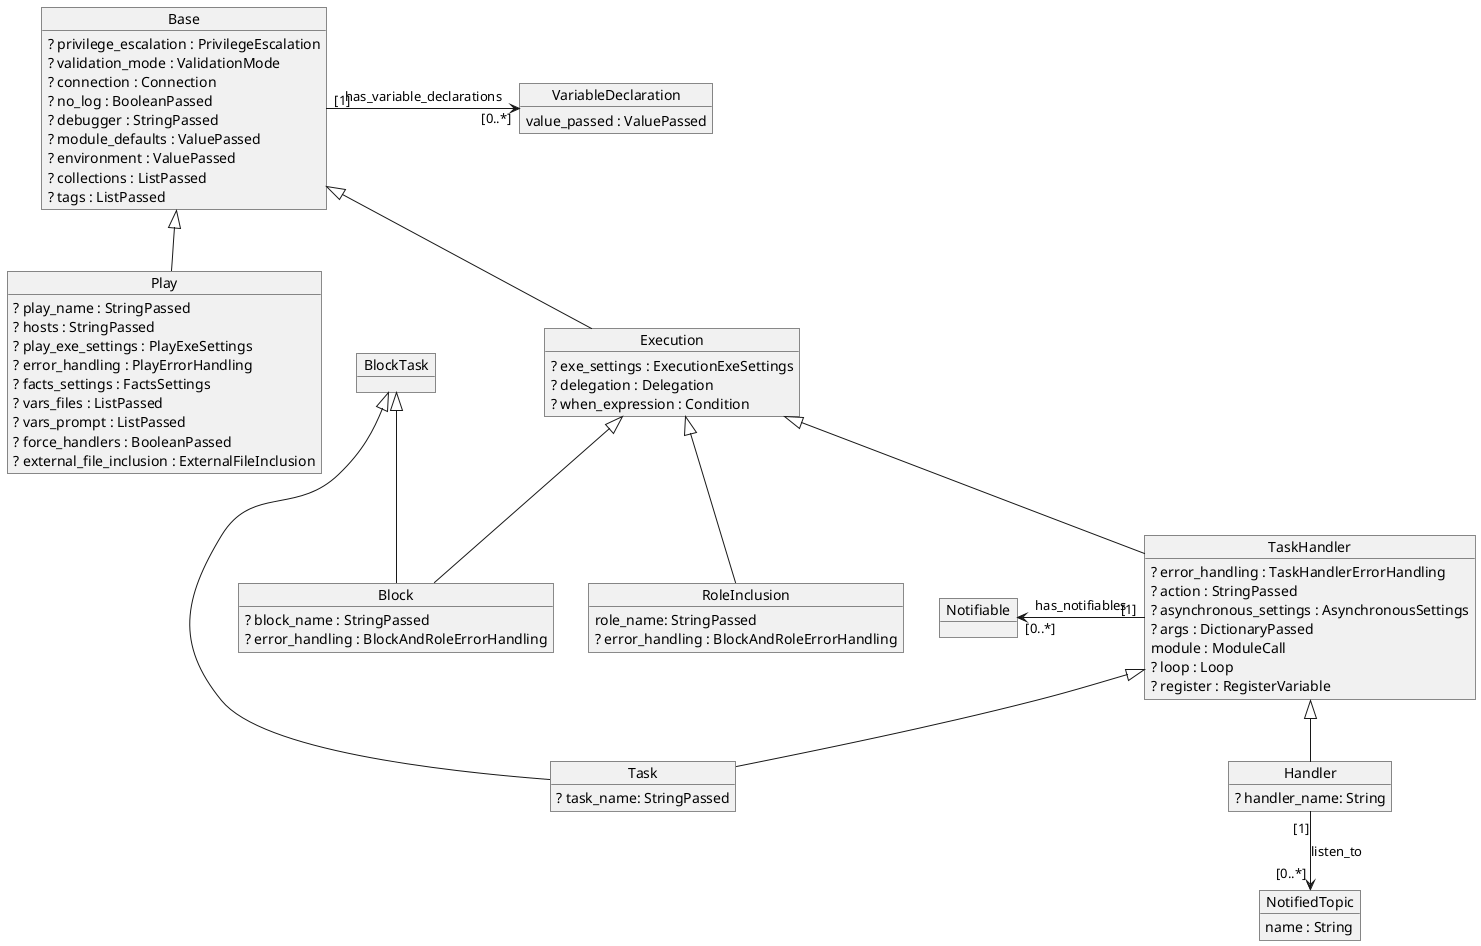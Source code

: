 @startuml
object Base {
 ? privilege_escalation : PrivilegeEscalation
 ? validation_mode : ValidationMode
 ? connection : Connection
 ? no_log : BooleanPassed
 ? debugger : StringPassed
 ? module_defaults : ValuePassed
 ? environment : ValuePassed
 ? collections : ListPassed
 ? tags : ListPassed
}

object VariableDeclaration {
 value_passed : ValuePassed
}

Base "[1]" -> "[0..*]" VariableDeclaration : has_variable_declarations

object Play {
 ? play_name : StringPassed
 ? hosts : StringPassed
 ? play_exe_settings : PlayExeSettings
 ? error_handling : PlayErrorHandling
 ? facts_settings : FactsSettings
 ? vars_files : ListPassed
 ? vars_prompt : ListPassed
 ? force_handlers : BooleanPassed
 ? external_file_inclusion : ExternalFileInclusion
}

object Execution {
 ? exe_settings : ExecutionExeSettings
 ? delegation : Delegation
 ? when_expression : Condition
}

object Block {
 ? block_name : StringPassed
 ? error_handling : BlockAndRoleErrorHandling
}

object TaskHandler {
 ? error_handling : TaskHandlerErrorHandling
 ? action : StringPassed
 ? asynchronous_settings : AsynchronousSettings
 ? args : DictionaryPassed
 module : ModuleCall
 ? loop : Loop
 ? register : RegisterVariable
}

object Notifiable

Notifiable "[0..*]" <- "[1]" TaskHandler : has_notifiables

object Task {
 ? task_name: StringPassed
}

object Handler {
 ? handler_name: String
}

object NotifiedTopic {
  name : String
}

Handler "[1]" --> "[0..*]" NotifiedTopic : listen_to

object RoleInclusion {
 role_name: StringPassed
 ? error_handling : BlockAndRoleErrorHandling
}

object BlockTask

BlockTask <|-- Block
BlockTask <|-- Task

Base <|-- Play
Base <|-- Execution
Execution <|-- Block
Execution <|-- TaskHandler
Execution <|-- RoleInclusion
TaskHandler <|-- Task
TaskHandler <|-- Handler
@enduml